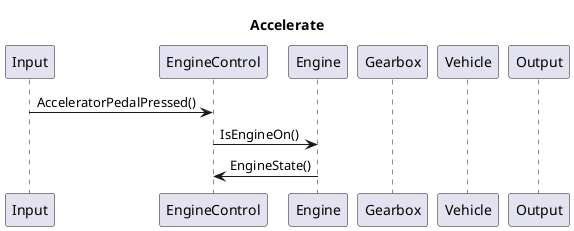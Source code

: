 @startuml
title Accelerate
participant Input
participant EngineControl
participant Engine
participant Gearbox
participant Vehicle
participant Output
Input -> EngineControl : AcceleratorPedalPressed()
EngineControl -> Engine : IsEngineOn()
EngineControl <- Engine : EngineState()

@enduml